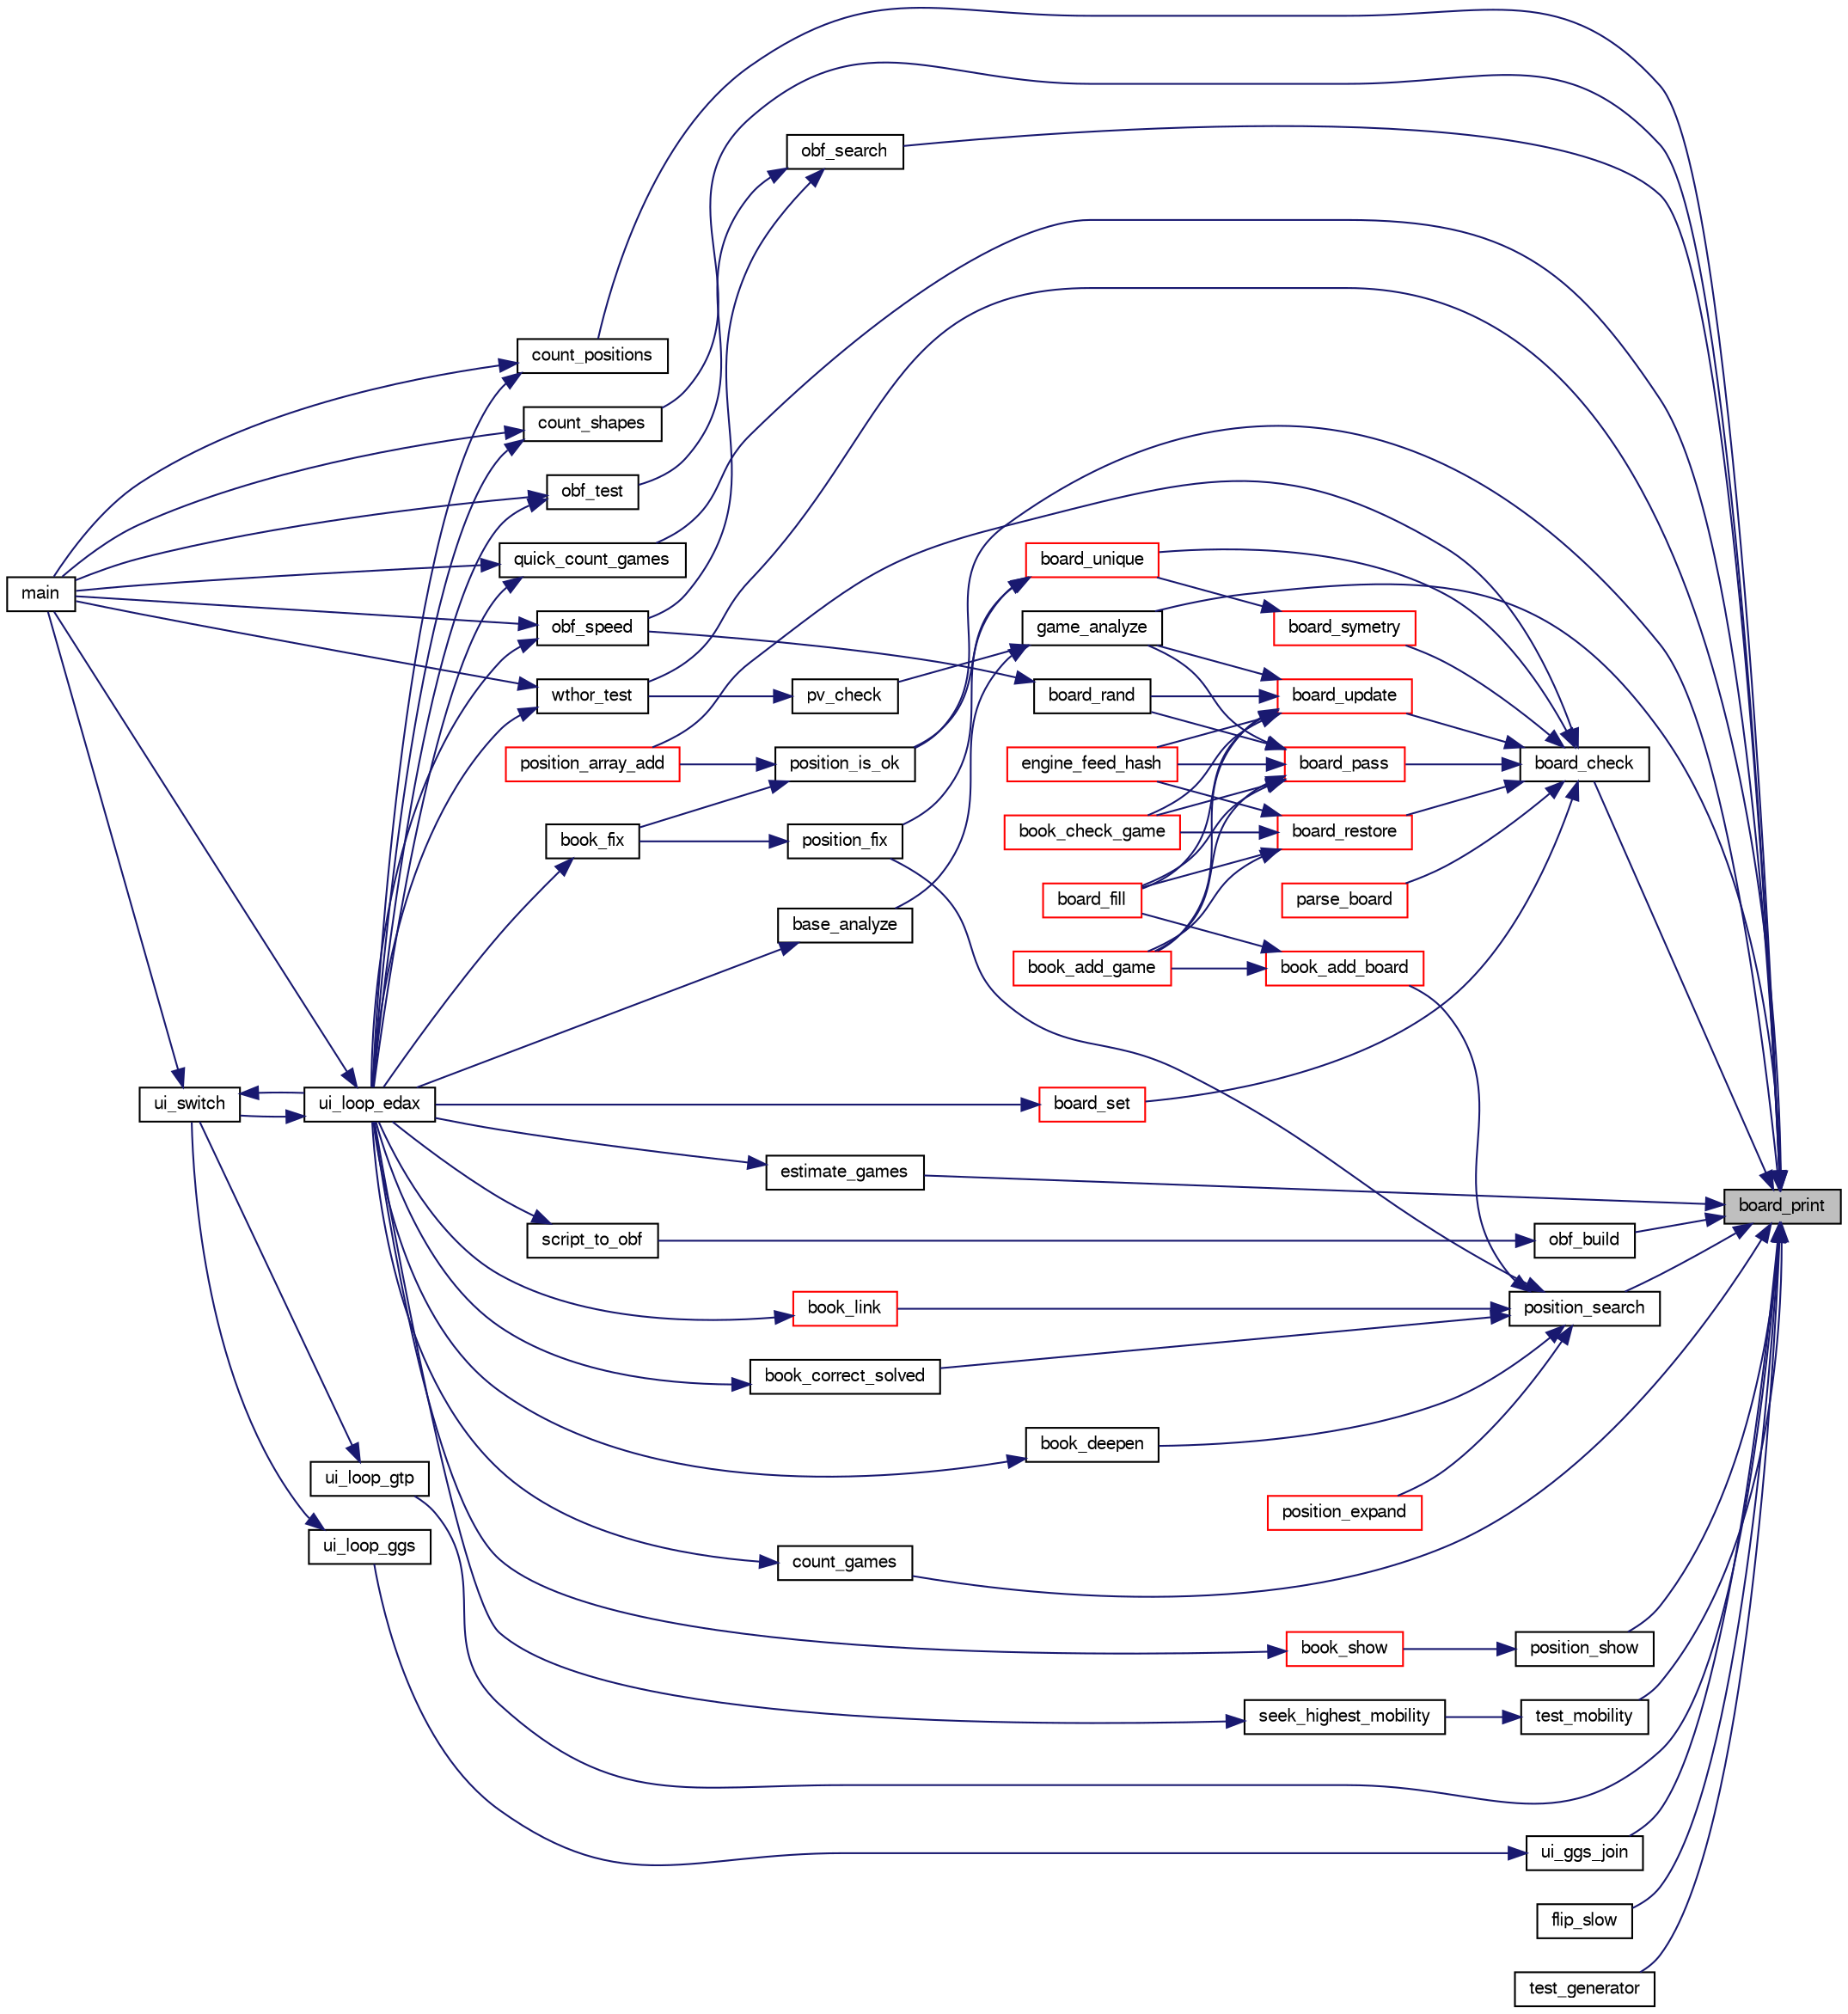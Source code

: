 digraph "board_print"
{
 // LATEX_PDF_SIZE
  bgcolor="transparent";
  edge [fontname="FreeSans",fontsize="10",labelfontname="FreeSans",labelfontsize="10"];
  node [fontname="FreeSans",fontsize="10",shape=record];
  rankdir="RL";
  Node1 [label="board_print",height=0.2,width=0.4,color="black", fillcolor="grey75", style="filled", fontcolor="black",tooltip="Print out the board."];
  Node1 -> Node2 [dir="back",color="midnightblue",fontsize="10",style="solid",fontname="FreeSans"];
  Node2 [label="board_check",height=0.2,width=0.4,color="black",URL="$board_8c.html#a849436f17b60e89ed91f8e5013ed9d04",tooltip="Check board consistency."];
  Node2 -> Node3 [dir="back",color="midnightblue",fontsize="10",style="solid",fontname="FreeSans"];
  Node3 [label="board_pass",height=0.2,width=0.4,color="red",URL="$board_8c.html#ac353cc1821e12d2aeba8eefe5cf92b46",tooltip="Passing move."];
  Node3 -> Node4 [dir="back",color="midnightblue",fontsize="10",style="solid",fontname="FreeSans"];
  Node4 [label="board_fill",height=0.2,width=0.4,color="red",URL="$book_8c.html#abdce4d74200559a64a4a498f952cfe96",tooltip="Fill the opening book."];
  Node3 -> Node9 [dir="back",color="midnightblue",fontsize="10",style="solid",fontname="FreeSans"];
  Node9 [label="board_rand",height=0.2,width=0.4,color="black",URL="$board_8c.html#add184702e051a8cfce56342c49db34f4",tooltip="Get a random board by playing random moves."];
  Node9 -> Node10 [dir="back",color="midnightblue",fontsize="10",style="solid",fontname="FreeSans"];
  Node10 [label="obf_speed",height=0.2,width=0.4,color="black",URL="$obftest_8c.html#a07fd9cdb993c22a9de285e054331e4e4",tooltip="Test edax speed by running for at least 1 minutes on problems deeper and deeper."];
  Node10 -> Node7 [dir="back",color="midnightblue",fontsize="10",style="solid",fontname="FreeSans"];
  Node7 [label="main",height=0.2,width=0.4,color="black",URL="$main_8c.html#a3c04138a5bfe5d72780bb7e82a18e627",tooltip="edax main function."];
  Node10 -> Node6 [dir="back",color="midnightblue",fontsize="10",style="solid",fontname="FreeSans"];
  Node6 [label="ui_loop_edax",height=0.2,width=0.4,color="black",URL="$edax_8c.html#a2354b96c7688bae32bedb6203d672f50",tooltip="Loop event."];
  Node6 -> Node7 [dir="back",color="midnightblue",fontsize="10",style="solid",fontname="FreeSans"];
  Node6 -> Node8 [dir="back",color="midnightblue",fontsize="10",style="solid",fontname="FreeSans"];
  Node8 [label="ui_switch",height=0.2,width=0.4,color="black",URL="$ui_8c.html#a4234d6b0fd690186ef0ec2fc2eba2d4d",tooltip="Switch between different User Interface."];
  Node8 -> Node7 [dir="back",color="midnightblue",fontsize="10",style="solid",fontname="FreeSans"];
  Node8 -> Node6 [dir="back",color="midnightblue",fontsize="10",style="solid",fontname="FreeSans"];
  Node3 -> Node11 [dir="back",color="midnightblue",fontsize="10",style="solid",fontname="FreeSans"];
  Node11 [label="book_add_game",height=0.2,width=0.4,color="red",URL="$book_8c.html#aea8461bde1df7dad3d55f9589c1ed586",tooltip="Add positions from a game."];
  Node3 -> Node13 [dir="back",color="midnightblue",fontsize="10",style="solid",fontname="FreeSans"];
  Node13 [label="book_check_game",height=0.2,width=0.4,color="red",URL="$book_8c.html#a8996ed1153616ffa18e6819b88e106c9",tooltip="Check positions from a game."];
  Node3 -> Node15 [dir="back",color="midnightblue",fontsize="10",style="solid",fontname="FreeSans"];
  Node15 [label="engine_feed_hash",height=0.2,width=0.4,color="red",URL="$cassio_8c.html#ae2cc32f6d429a43d8a5b05db74112cc1",tooltip="feed hash table"];
  Node3 -> Node17 [dir="back",color="midnightblue",fontsize="10",style="solid",fontname="FreeSans"];
  Node17 [label="game_analyze",height=0.2,width=0.4,color="black",URL="$game_8c.html#a17775ff0efa3d8592bed935dedb31a45",tooltip="Analyze an endgame."];
  Node17 -> Node18 [dir="back",color="midnightblue",fontsize="10",style="solid",fontname="FreeSans"];
  Node18 [label="base_analyze",height=0.2,width=0.4,color="black",URL="$base_8c.html#a130adf3915feeb8dd21edd8c715c220f",tooltip="Base analysis."];
  Node18 -> Node6 [dir="back",color="midnightblue",fontsize="10",style="solid",fontname="FreeSans"];
  Node17 -> Node19 [dir="back",color="midnightblue",fontsize="10",style="solid",fontname="FreeSans"];
  Node19 [label="pv_check",height=0.2,width=0.4,color="black",URL="$base_8c.html#ae5fd96b2c5fc0853715832158d172eb0",tooltip="Verify that a PV does not contain errors."];
  Node19 -> Node20 [dir="back",color="midnightblue",fontsize="10",style="solid",fontname="FreeSans"];
  Node20 [label="wthor_test",height=0.2,width=0.4,color="black",URL="$base_8c.html#acd4aaf9717e79148da6c763b1c022016",tooltip="Test Search with a wthor base."];
  Node20 -> Node7 [dir="back",color="midnightblue",fontsize="10",style="solid",fontname="FreeSans"];
  Node20 -> Node6 [dir="back",color="midnightblue",fontsize="10",style="solid",fontname="FreeSans"];
  Node2 -> Node148 [dir="back",color="midnightblue",fontsize="10",style="solid",fontname="FreeSans"];
  Node148 [label="board_restore",height=0.2,width=0.4,color="red",URL="$board_8c.html#a101af447b84baa302b94c56822618f22",tooltip="Restore a board."];
  Node148 -> Node4 [dir="back",color="midnightblue",fontsize="10",style="solid",fontname="FreeSans"];
  Node148 -> Node11 [dir="back",color="midnightblue",fontsize="10",style="solid",fontname="FreeSans"];
  Node148 -> Node13 [dir="back",color="midnightblue",fontsize="10",style="solid",fontname="FreeSans"];
  Node148 -> Node15 [dir="back",color="midnightblue",fontsize="10",style="solid",fontname="FreeSans"];
  Node2 -> Node157 [dir="back",color="midnightblue",fontsize="10",style="solid",fontname="FreeSans"];
  Node157 [label="board_set",height=0.2,width=0.4,color="red",URL="$board_8c.html#ac0093f2761e80a495d781b41e7b5a703",tooltip="Set a board from a string description."];
  Node157 -> Node6 [dir="back",color="midnightblue",fontsize="10",style="solid",fontname="FreeSans"];
  Node2 -> Node165 [dir="back",color="midnightblue",fontsize="10",style="solid",fontname="FreeSans"];
  Node165 [label="board_symetry",height=0.2,width=0.4,color="red",URL="$board_8c.html#aefe9a86ea799322c9c9da6255ebb9d29",tooltip="symetric board"];
  Node165 -> Node166 [dir="back",color="midnightblue",fontsize="10",style="solid",fontname="FreeSans"];
  Node166 [label="board_unique",height=0.2,width=0.4,color="red",URL="$board_8c.html#a66911c3a003f5fb27a87503b5bb04f6d",tooltip="unique board"];
  Node166 -> Node118 [dir="back",color="midnightblue",fontsize="10",style="solid",fontname="FreeSans"];
  Node118 [label="position_fix",height=0.2,width=0.4,color="black",URL="$book_8c.html#a2ed2c1217479c4fbf492246c22b28199",tooltip="Fix a position."];
  Node118 -> Node119 [dir="back",color="midnightblue",fontsize="10",style="solid",fontname="FreeSans"];
  Node119 [label="book_fix",height=0.2,width=0.4,color="black",URL="$book_8c.html#aa2ad325e4b8a91c0c2022f74ae16365e",tooltip="Fix a book."];
  Node119 -> Node6 [dir="back",color="midnightblue",fontsize="10",style="solid",fontname="FreeSans"];
  Node166 -> Node212 [dir="back",color="midnightblue",fontsize="10",style="solid",fontname="FreeSans"];
  Node212 [label="position_is_ok",height=0.2,width=0.4,color="black",URL="$book_8c.html#a72ebb0fd09a7722748b1a0c46f42312e",tooltip="Check if position is ok or need fixing."];
  Node212 -> Node119 [dir="back",color="midnightblue",fontsize="10",style="solid",fontname="FreeSans"];
  Node212 -> Node213 [dir="back",color="midnightblue",fontsize="10",style="solid",fontname="FreeSans"];
  Node213 [label="position_array_add",height=0.2,width=0.4,color="red",URL="$book_8c.html#a33dd65578cee2bb82c44f6b5bcc7ca70",tooltip="Add a position to the array."];
  Node2 -> Node166 [dir="back",color="midnightblue",fontsize="10",style="solid",fontname="FreeSans"];
  Node2 -> Node224 [dir="back",color="midnightblue",fontsize="10",style="solid",fontname="FreeSans"];
  Node224 [label="board_update",height=0.2,width=0.4,color="red",URL="$board_8c.html#a2d24dea46d67d71b1d9fe9f515d8d675",tooltip="Update a board."];
  Node224 -> Node4 [dir="back",color="midnightblue",fontsize="10",style="solid",fontname="FreeSans"];
  Node224 -> Node9 [dir="back",color="midnightblue",fontsize="10",style="solid",fontname="FreeSans"];
  Node224 -> Node11 [dir="back",color="midnightblue",fontsize="10",style="solid",fontname="FreeSans"];
  Node224 -> Node13 [dir="back",color="midnightblue",fontsize="10",style="solid",fontname="FreeSans"];
  Node224 -> Node15 [dir="back",color="midnightblue",fontsize="10",style="solid",fontname="FreeSans"];
  Node224 -> Node17 [dir="back",color="midnightblue",fontsize="10",style="solid",fontname="FreeSans"];
  Node2 -> Node233 [dir="back",color="midnightblue",fontsize="10",style="solid",fontname="FreeSans"];
  Node233 [label="parse_board",height=0.2,width=0.4,color="red",URL="$util_8c.html#aaec4d07ae982caba230496fd8e8dd664",tooltip="Parse a board."];
  Node2 -> Node213 [dir="back",color="midnightblue",fontsize="10",style="solid",fontname="FreeSans"];
  Node1 -> Node237 [dir="back",color="midnightblue",fontsize="10",style="solid",fontname="FreeSans"];
  Node237 [label="count_games",height=0.2,width=0.4,color="black",URL="$perft_8c.html#af3b82e904787bb6c730537567f2a2809",tooltip="Move generator performance test."];
  Node237 -> Node6 [dir="back",color="midnightblue",fontsize="10",style="solid",fontname="FreeSans"];
  Node1 -> Node169 [dir="back",color="midnightblue",fontsize="10",style="solid",fontname="FreeSans"];
  Node169 [label="count_positions",height=0.2,width=0.4,color="black",URL="$perft_8c.html#aeac89a000192cd6a852b3ef75b798d72",tooltip="Count positions."];
  Node169 -> Node7 [dir="back",color="midnightblue",fontsize="10",style="solid",fontname="FreeSans"];
  Node169 -> Node6 [dir="back",color="midnightblue",fontsize="10",style="solid",fontname="FreeSans"];
  Node1 -> Node172 [dir="back",color="midnightblue",fontsize="10",style="solid",fontname="FreeSans"];
  Node172 [label="count_shapes",height=0.2,width=0.4,color="black",URL="$perft_8c.html#ae1a42ac91b05bd8cbc864f4c1d9c7596",tooltip="Count shapes."];
  Node172 -> Node7 [dir="back",color="midnightblue",fontsize="10",style="solid",fontname="FreeSans"];
  Node172 -> Node6 [dir="back",color="midnightblue",fontsize="10",style="solid",fontname="FreeSans"];
  Node1 -> Node238 [dir="back",color="midnightblue",fontsize="10",style="solid",fontname="FreeSans"];
  Node238 [label="estimate_games",height=0.2,width=0.4,color="black",URL="$perft_8c.html#a3f2ab6fce8f34ae5b04583c32d4aeaf8",tooltip="Move estimate games."];
  Node238 -> Node6 [dir="back",color="midnightblue",fontsize="10",style="solid",fontname="FreeSans"];
  Node1 -> Node239 [dir="back",color="midnightblue",fontsize="10",style="solid",fontname="FreeSans"];
  Node239 [label="flip_slow",height=0.2,width=0.4,color="black",URL="$harness_8c.html#a8fd46b98ad88e8c65c57edec130200ea",tooltip=" "];
  Node1 -> Node17 [dir="back",color="midnightblue",fontsize="10",style="solid",fontname="FreeSans"];
  Node1 -> Node80 [dir="back",color="midnightblue",fontsize="10",style="solid",fontname="FreeSans"];
  Node80 [label="obf_build",height=0.2,width=0.4,color="black",URL="$obftest_8c.html#a6ed0f135c4cf4021e18eb1a965a72bfa",tooltip="Build an OBF structure."];
  Node80 -> Node81 [dir="back",color="midnightblue",fontsize="10",style="solid",fontname="FreeSans"];
  Node81 [label="script_to_obf",height=0.2,width=0.4,color="black",URL="$obftest_8c.html#ad1bc6f7d32d2b1775f5e91f2d2e0f8b8",tooltip="Build an OBF file from a Script file."];
  Node81 -> Node6 [dir="back",color="midnightblue",fontsize="10",style="solid",fontname="FreeSans"];
  Node1 -> Node82 [dir="back",color="midnightblue",fontsize="10",style="solid",fontname="FreeSans"];
  Node82 [label="obf_search",height=0.2,width=0.4,color="black",URL="$obftest_8c.html#ab9783a5ca8dc9d2b69ed9ae61945bbfb",tooltip="Analyze an OBF structure."];
  Node82 -> Node10 [dir="back",color="midnightblue",fontsize="10",style="solid",fontname="FreeSans"];
  Node82 -> Node83 [dir="back",color="midnightblue",fontsize="10",style="solid",fontname="FreeSans"];
  Node83 [label="obf_test",height=0.2,width=0.4,color="black",URL="$obftest_8c.html#af8974909ba686b74a0620bdcc7ef5f81",tooltip="Test an OBF file."];
  Node83 -> Node7 [dir="back",color="midnightblue",fontsize="10",style="solid",fontname="FreeSans"];
  Node83 -> Node6 [dir="back",color="midnightblue",fontsize="10",style="solid",fontname="FreeSans"];
  Node1 -> Node212 [dir="back",color="midnightblue",fontsize="10",style="solid",fontname="FreeSans"];
  Node1 -> Node99 [dir="back",color="midnightblue",fontsize="10",style="solid",fontname="FreeSans"];
  Node99 [label="position_search",height=0.2,width=0.4,color="black",URL="$book_8c.html#ad3b2686173649c214c8349e5e3da0aca",tooltip="Evaluate a position."];
  Node99 -> Node100 [dir="back",color="midnightblue",fontsize="10",style="solid",fontname="FreeSans"];
  Node100 [label="book_add_board",height=0.2,width=0.4,color="red",URL="$book_8c.html#a429dbc3a206062b05e0e9da5f6fd8452",tooltip="Add a position."];
  Node100 -> Node4 [dir="back",color="midnightblue",fontsize="10",style="solid",fontname="FreeSans"];
  Node100 -> Node11 [dir="back",color="midnightblue",fontsize="10",style="solid",fontname="FreeSans"];
  Node99 -> Node110 [dir="back",color="midnightblue",fontsize="10",style="solid",fontname="FreeSans"];
  Node110 [label="book_correct_solved",height=0.2,width=0.4,color="black",URL="$book_8c.html#a5d47bbd4e02ae5c77348337d33a5a5d1",tooltip="Correct wrong solved score in the book."];
  Node110 -> Node6 [dir="back",color="midnightblue",fontsize="10",style="solid",fontname="FreeSans"];
  Node99 -> Node111 [dir="back",color="midnightblue",fontsize="10",style="solid",fontname="FreeSans"];
  Node111 [label="book_deepen",height=0.2,width=0.4,color="black",URL="$book_8c.html#a3421ecf81896bfc86ffc3ebe851699c8",tooltip="Deepen a book."];
  Node111 -> Node6 [dir="back",color="midnightblue",fontsize="10",style="solid",fontname="FreeSans"];
  Node99 -> Node112 [dir="back",color="midnightblue",fontsize="10",style="solid",fontname="FreeSans"];
  Node112 [label="book_link",height=0.2,width=0.4,color="red",URL="$book_8c.html#aa6ed7f52fa850a997e7d4290bfbc5675",tooltip="Link a book."];
  Node112 -> Node6 [dir="back",color="midnightblue",fontsize="10",style="solid",fontname="FreeSans"];
  Node99 -> Node113 [dir="back",color="midnightblue",fontsize="10",style="solid",fontname="FreeSans"];
  Node113 [label="position_expand",height=0.2,width=0.4,color="red",URL="$book_8c.html#a3d3386302ce5a1f050ca860bcf8c2ce6",tooltip="Expand a position."];
  Node99 -> Node118 [dir="back",color="midnightblue",fontsize="10",style="solid",fontname="FreeSans"];
  Node1 -> Node223 [dir="back",color="midnightblue",fontsize="10",style="solid",fontname="FreeSans"];
  Node223 [label="position_show",height=0.2,width=0.4,color="black",URL="$book_8c.html#a8de8f64b2388b45281acc8b4d5cd03ce",tooltip="print a position in a readable format."];
  Node223 -> Node177 [dir="back",color="midnightblue",fontsize="10",style="solid",fontname="FreeSans"];
  Node177 [label="book_show",height=0.2,width=0.4,color="red",URL="$book_8c.html#a393a42eb1a3ce423cad7df4eb4ffaac4",tooltip="Display a position from the book."];
  Node177 -> Node6 [dir="back",color="midnightblue",fontsize="10",style="solid",fontname="FreeSans"];
  Node1 -> Node196 [dir="back",color="midnightblue",fontsize="10",style="solid",fontname="FreeSans"];
  Node196 [label="quick_count_games",height=0.2,width=0.4,color="black",URL="$perft_8c.html#a2de31ec56cd869ac4082790288cfbf56",tooltip="Count games."];
  Node196 -> Node7 [dir="back",color="midnightblue",fontsize="10",style="solid",fontname="FreeSans"];
  Node196 -> Node6 [dir="back",color="midnightblue",fontsize="10",style="solid",fontname="FreeSans"];
  Node1 -> Node240 [dir="back",color="midnightblue",fontsize="10",style="solid",fontname="FreeSans"];
  Node240 [label="test_generator",height=0.2,width=0.4,color="black",URL="$flip__slow_8c.html#a4d535679e8fe2bcb41dd184218efc0c2",tooltip=" "];
  Node1 -> Node241 [dir="back",color="midnightblue",fontsize="10",style="solid",fontname="FreeSans"];
  Node241 [label="test_mobility",height=0.2,width=0.4,color="black",URL="$perft_8c.html#ae7b1869bd17da35bc80e06b77687f8af",tooltip="Estimate move counts from a single game."];
  Node241 -> Node242 [dir="back",color="midnightblue",fontsize="10",style="solid",fontname="FreeSans"];
  Node242 [label="seek_highest_mobility",height=0.2,width=0.4,color="black",URL="$perft_8c.html#a877fa5c05b52d3cc5094c5ae5fda9923",tooltip="Move estimate games."];
  Node242 -> Node6 [dir="back",color="midnightblue",fontsize="10",style="solid",fontname="FreeSans"];
  Node1 -> Node88 [dir="back",color="midnightblue",fontsize="10",style="solid",fontname="FreeSans"];
  Node88 [label="ui_ggs_join",height=0.2,width=0.4,color="black",URL="$ggs_8c.html#afc8b9c7d5dd5c68bdabac6790ff83aff",tooltip="ui_ggs_join"];
  Node88 -> Node89 [dir="back",color="midnightblue",fontsize="10",style="solid",fontname="FreeSans"];
  Node89 [label="ui_loop_ggs",height=0.2,width=0.4,color="black",URL="$ggs_8c.html#a245d5c8f964506584b8d505c7305eb94",tooltip="ui_loop_ggs"];
  Node89 -> Node8 [dir="back",color="midnightblue",fontsize="10",style="solid",fontname="FreeSans"];
  Node1 -> Node37 [dir="back",color="midnightblue",fontsize="10",style="solid",fontname="FreeSans"];
  Node37 [label="ui_loop_gtp",height=0.2,width=0.4,color="black",URL="$gtp_8c.html#aa036470059be60da73acd63418093e1e",tooltip="Loop event."];
  Node37 -> Node8 [dir="back",color="midnightblue",fontsize="10",style="solid",fontname="FreeSans"];
  Node1 -> Node20 [dir="back",color="midnightblue",fontsize="10",style="solid",fontname="FreeSans"];
}
